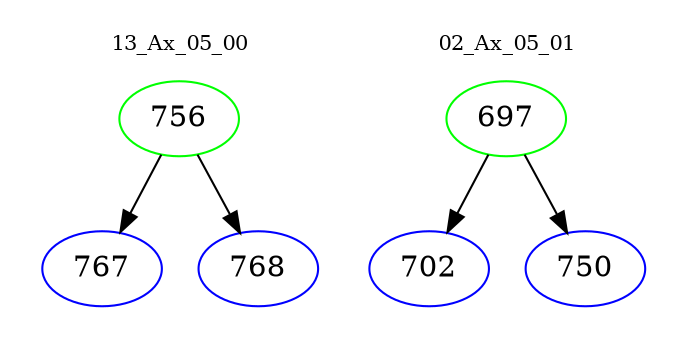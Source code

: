 digraph{
subgraph cluster_0 {
color = white
label = "13_Ax_05_00";
fontsize=10;
T0_756 [label="756", color="green"]
T0_756 -> T0_767 [color="black"]
T0_767 [label="767", color="blue"]
T0_756 -> T0_768 [color="black"]
T0_768 [label="768", color="blue"]
}
subgraph cluster_1 {
color = white
label = "02_Ax_05_01";
fontsize=10;
T1_697 [label="697", color="green"]
T1_697 -> T1_702 [color="black"]
T1_702 [label="702", color="blue"]
T1_697 -> T1_750 [color="black"]
T1_750 [label="750", color="blue"]
}
}

